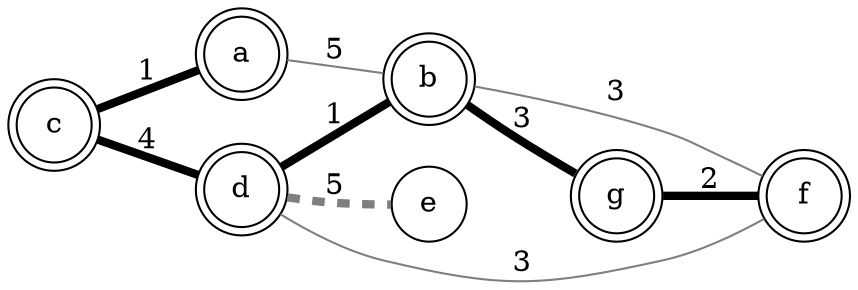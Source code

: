 digraph g
{
	rankdir=LR;
	node[shape=circle, fixedsize=true];
	a; b;c;d;e;f;g;

	node[shape=circle,penwidth=3];
	a [shape=doublecircle, penwidth=1];
	b [shape=doublecircle, penwidth=1];
	c [shape=doublecircle, penwidth=1];
	d [shape=doublecircle, penwidth=1];
	g [shape=doublecircle, penwidth=1];
	f [shape=doublecircle, penwidth=1];

	edge [dir=none,penwidth=4,color=gray50,style=dashed];
	c -> a [label=1,penwidth=4,color=black,style=solid];
	d -> b [label=1,penwidth=4,color=black,style=solid];
	g -> f [label=2,penwidth=4,color=black,style=solid];
	d -> f [label=3,penwidth=1,style=solid];
	b -> f [label=3,penwidth=1,style=solid];
	b -> g [label=3,penwidth=4,color=black,style=solid];
	c -> d [label=4,penwidth=4,color=black,style=solid];
	a -> b [label=5,penwidth=1,style=solid];
	d -> e [label=5];
}

